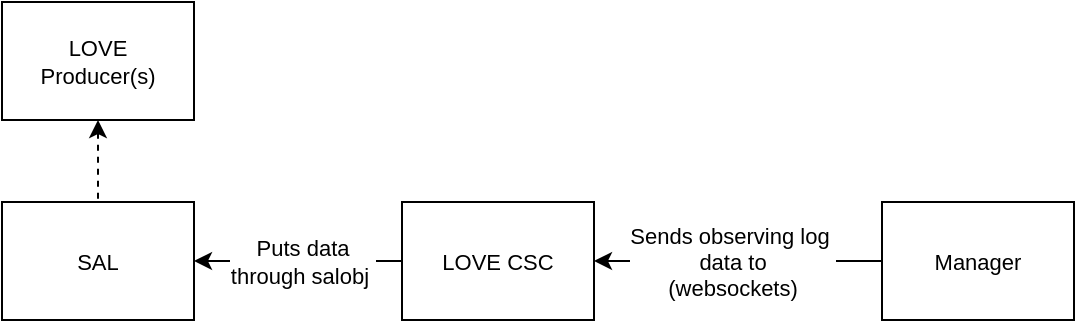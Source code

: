 <mxfile version="13.1.3">
    <diagram id="6hGFLwfOUW9BJ-s0fimq" name="Page-1">
        <mxGraphModel dx="1016" dy="1640" grid="1" gridSize="10" guides="1" tooltips="1" connect="1" arrows="1" fold="1" page="1" pageScale="1" pageWidth="827" pageHeight="1169" math="0" shadow="0">
            <root>
                <mxCell id="0"/>
                <mxCell id="1" parent="0"/>
                <mxCell id="40" style="edgeStyle=orthogonalEdgeStyle;rounded=0;orthogonalLoop=1;jettySize=auto;html=1;entryX=0;entryY=0.5;entryDx=0;entryDy=0;startArrow=classic;startFill=1;endArrow=none;endFill=0;" parent="1" source="5" target="30" edge="1">
                    <mxGeometry relative="1" as="geometry"/>
                </mxCell>
                <mxCell id="44" value="Puts data &lt;br&gt;through salobj&amp;nbsp;" style="edgeLabel;html=1;align=center;verticalAlign=middle;resizable=0;points=[];" parent="40" vertex="1" connectable="0">
                    <mxGeometry x="0.323" relative="1" as="geometry">
                        <mxPoint x="-15" as="offset"/>
                    </mxGeometry>
                </mxCell>
                <UserObject label="SAL" lucidchartObjectId="G4LMOLdaqRaX" id="5">
                    <mxCell style="html=1;whiteSpace=wrap;;fontSize=11;fontColor=#000000;spacing=3;strokeOpacity=100;fillColor=#FFFFFF;" parent="1" vertex="1" zOrder="1">
                        <mxGeometry x="30" y="-1010" width="96" height="59" as="geometry"/>
                    </mxCell>
                </UserObject>
                <UserObject label="LOVE CSC" lucidchartObjectId="G4LMOLdaqRaX" id="30">
                    <mxCell style="html=1;whiteSpace=wrap;;fontSize=11;fontColor=#000000;spacing=3;strokeOpacity=100;fillColor=#FFFFFF;" parent="1" vertex="1" zOrder="1">
                        <mxGeometry x="230" y="-1010" width="96" height="59" as="geometry"/>
                    </mxCell>
                </UserObject>
                <UserObject label="Manager" lucidchartObjectId=".g3MWFg-sE8c" id="56">
                    <mxCell style="html=1;whiteSpace=wrap;;fontSize=11;fontColor=#000000;spacing=3;strokeOpacity=100;fillColor=#FFFFFF;" vertex="1" zOrder="4" parent="1">
                        <mxGeometry x="470" y="-1010" width="96" height="59" as="geometry"/>
                    </mxCell>
                </UserObject>
                <mxCell id="57" style="edgeStyle=orthogonalEdgeStyle;rounded=0;orthogonalLoop=1;jettySize=auto;html=1;startArrow=classic;startFill=1;endArrow=none;endFill=0;exitX=1;exitY=0.5;exitDx=0;exitDy=0;" edge="1" parent="1" target="56" source="30">
                    <mxGeometry relative="1" as="geometry">
                        <Array as="points">
                            <mxPoint x="350" y="-980"/>
                            <mxPoint x="350" y="-980"/>
                        </Array>
                        <mxPoint x="310" y="-1010" as="sourcePoint"/>
                    </mxGeometry>
                </mxCell>
                <mxCell id="58" value="Sends observing log&amp;nbsp;&lt;br&gt;data to&lt;br&gt;(websockets)" style="edgeLabel;html=1;align=center;verticalAlign=middle;resizable=0;points=[];" vertex="1" connectable="0" parent="57">
                    <mxGeometry x="-0.378" y="-4" relative="1" as="geometry">
                        <mxPoint x="24" y="-4" as="offset"/>
                    </mxGeometry>
                </mxCell>
                <mxCell id="70" style="edgeStyle=orthogonalEdgeStyle;rounded=0;orthogonalLoop=1;jettySize=auto;html=1;entryX=0.5;entryY=0;entryDx=0;entryDy=0;startArrow=classic;startFill=1;endArrow=none;endFill=0;dashed=1;" edge="1" parent="1" source="67" target="5">
                    <mxGeometry relative="1" as="geometry"/>
                </mxCell>
                <UserObject label="LOVE &lt;br&gt;Producer(s)" lucidchartObjectId="G4LMOLdaqRaX" id="67">
                    <mxCell style="html=1;whiteSpace=wrap;;fontSize=11;fontColor=#000000;spacing=3;strokeOpacity=100;fillColor=#FFFFFF;" vertex="1" zOrder="1" parent="1">
                        <mxGeometry x="30" y="-1110" width="96" height="59" as="geometry"/>
                    </mxCell>
                </UserObject>
            </root>
        </mxGraphModel>
    </diagram>
</mxfile>